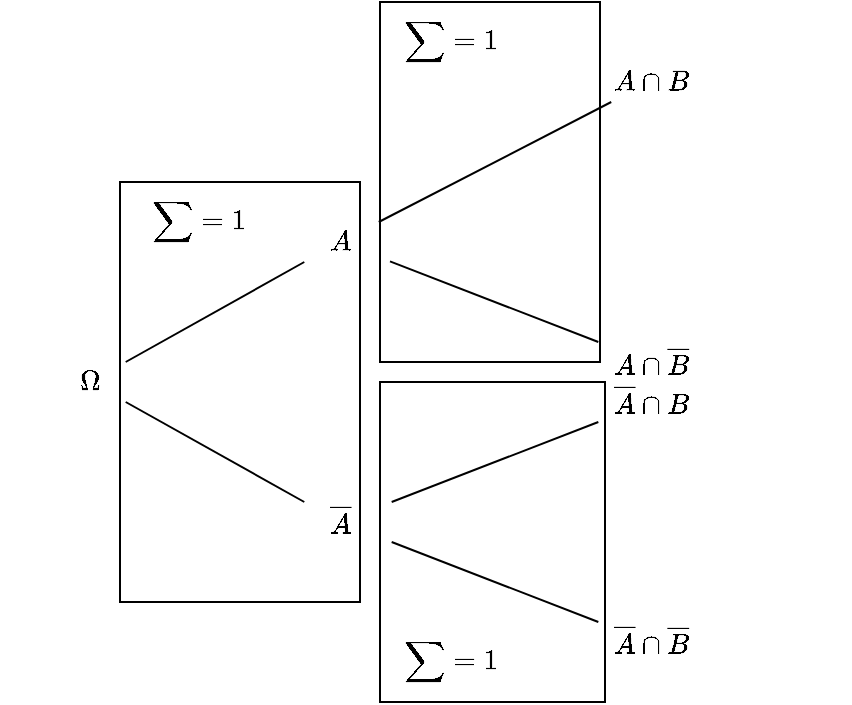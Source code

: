 <mxfile version="14.1.8" type="device"><diagram id="26C-0r30iPGCOq72jHB2" name="Page-1"><mxGraphModel dx="749" dy="535" grid="1" gridSize="10" guides="1" tooltips="1" connect="1" arrows="1" fold="1" page="1" pageScale="1" pageWidth="827" pageHeight="1169" math="1" shadow="0"><root><mxCell id="0"/><mxCell id="1" parent="0"/><mxCell id="dtRXZN8I1QePHF_Sr7WB-2" value="$$\Omega$$" style="text;html=1;align=center;verticalAlign=middle;resizable=0;points=[];autosize=1;" vertex="1" parent="1"><mxGeometry x="360" y="250" width="90" height="20" as="geometry"/></mxCell><mxCell id="dtRXZN8I1QePHF_Sr7WB-3" value="$$A$$" style="text;html=1;align=center;verticalAlign=middle;resizable=0;points=[];autosize=1;" vertex="1" parent="1"><mxGeometry x="505" y="180" width="50" height="20" as="geometry"/></mxCell><mxCell id="dtRXZN8I1QePHF_Sr7WB-4" value="$$\overline{A}$$" style="text;html=1;align=center;verticalAlign=middle;resizable=0;points=[];autosize=1;" vertex="1" parent="1"><mxGeometry x="480" y="320" width="100" height="20" as="geometry"/></mxCell><mxCell id="dtRXZN8I1QePHF_Sr7WB-6" value="" style="endArrow=none;html=1;" edge="1" parent="1" source="dtRXZN8I1QePHF_Sr7WB-2" target="dtRXZN8I1QePHF_Sr7WB-3"><mxGeometry width="50" height="50" relative="1" as="geometry"><mxPoint x="430" y="250" as="sourcePoint"/><mxPoint x="479" y="230" as="targetPoint"/></mxGeometry></mxCell><mxCell id="dtRXZN8I1QePHF_Sr7WB-7" value="" style="endArrow=none;html=1;" edge="1" parent="1" source="dtRXZN8I1QePHF_Sr7WB-2" target="dtRXZN8I1QePHF_Sr7WB-4"><mxGeometry width="50" height="50" relative="1" as="geometry"><mxPoint x="420" y="273" as="sourcePoint"/><mxPoint x="488.6" y="249.48" as="targetPoint"/></mxGeometry></mxCell><mxCell id="dtRXZN8I1QePHF_Sr7WB-8" value="$$A \cap B$$" style="text;html=1;align=center;verticalAlign=middle;resizable=0;points=[];autosize=1;" vertex="1" parent="1"><mxGeometry x="640" y="100" width="90" height="20" as="geometry"/></mxCell><mxCell id="dtRXZN8I1QePHF_Sr7WB-9" value="$$A \cap \overline{B}$$" style="text;html=1;align=center;verticalAlign=middle;resizable=0;points=[];autosize=1;" vertex="1" parent="1"><mxGeometry x="615" y="240" width="140" height="20" as="geometry"/></mxCell><mxCell id="dtRXZN8I1QePHF_Sr7WB-10" value="$$\overline{A} \cap {B}$$" style="text;html=1;align=center;verticalAlign=middle;resizable=0;points=[];autosize=1;" vertex="1" parent="1"><mxGeometry x="610" y="260" width="150" height="20" as="geometry"/></mxCell><mxCell id="dtRXZN8I1QePHF_Sr7WB-11" value="$$\overline{A} \cap \overline{B}$$" style="text;html=1;align=center;verticalAlign=middle;resizable=0;points=[];autosize=1;" vertex="1" parent="1"><mxGeometry x="585" y="380" width="200" height="20" as="geometry"/></mxCell><mxCell id="dtRXZN8I1QePHF_Sr7WB-12" value="" style="endArrow=none;html=1;" edge="1" parent="1" source="dtRXZN8I1QePHF_Sr7WB-3" target="dtRXZN8I1QePHF_Sr7WB-8"><mxGeometry width="50" height="50" relative="1" as="geometry"><mxPoint x="410" y="320" as="sourcePoint"/><mxPoint x="460" y="270" as="targetPoint"/></mxGeometry></mxCell><mxCell id="dtRXZN8I1QePHF_Sr7WB-13" value="" style="endArrow=none;html=1;labelBorderColor=none;labelBackgroundColor=#ffffff;" edge="1" parent="1" source="dtRXZN8I1QePHF_Sr7WB-3" target="dtRXZN8I1QePHF_Sr7WB-9"><mxGeometry width="50" height="50" relative="1" as="geometry"><mxPoint x="410" y="320" as="sourcePoint"/><mxPoint x="460" y="270" as="targetPoint"/></mxGeometry></mxCell><mxCell id="dtRXZN8I1QePHF_Sr7WB-14" value="" style="endArrow=none;html=1;" edge="1" parent="1" source="dtRXZN8I1QePHF_Sr7WB-10" target="dtRXZN8I1QePHF_Sr7WB-4"><mxGeometry width="50" height="50" relative="1" as="geometry"><mxPoint x="565" y="206.452" as="sourcePoint"/><mxPoint x="656.25" y="230" as="targetPoint"/></mxGeometry></mxCell><mxCell id="dtRXZN8I1QePHF_Sr7WB-15" value="" style="endArrow=none;html=1;" edge="1" parent="1" source="dtRXZN8I1QePHF_Sr7WB-4" target="dtRXZN8I1QePHF_Sr7WB-11"><mxGeometry width="50" height="50" relative="1" as="geometry"><mxPoint x="575" y="216.452" as="sourcePoint"/><mxPoint x="666.25" y="240" as="targetPoint"/></mxGeometry></mxCell><mxCell id="dtRXZN8I1QePHF_Sr7WB-19" value="" style="rounded=0;whiteSpace=wrap;html=1;glass=0;fillColor=none;" vertex="1" parent="1"><mxGeometry x="420" y="160" width="120" height="210" as="geometry"/></mxCell><mxCell id="dtRXZN8I1QePHF_Sr7WB-20" value="$$\sum = 1$$" style="text;html=1;align=center;verticalAlign=middle;resizable=0;points=[];autosize=1;" vertex="1" parent="1"><mxGeometry x="414" y="170" width="90" height="20" as="geometry"/></mxCell><mxCell id="dtRXZN8I1QePHF_Sr7WB-21" value="" style="rounded=0;whiteSpace=wrap;html=1;glass=0;fillColor=none;" vertex="1" parent="1"><mxGeometry x="550" y="70" width="110" height="180" as="geometry"/></mxCell><mxCell id="dtRXZN8I1QePHF_Sr7WB-22" value="" style="rounded=0;whiteSpace=wrap;html=1;glass=0;fillColor=none;" vertex="1" parent="1"><mxGeometry x="550" y="260" width="112.5" height="160" as="geometry"/></mxCell><mxCell id="dtRXZN8I1QePHF_Sr7WB-23" style="edgeStyle=orthogonalEdgeStyle;rounded=0;orthogonalLoop=1;jettySize=auto;html=1;exitX=0.5;exitY=1;exitDx=0;exitDy=0;labelBackgroundColor=#ffffff;" edge="1" parent="1" source="dtRXZN8I1QePHF_Sr7WB-21" target="dtRXZN8I1QePHF_Sr7WB-21"><mxGeometry relative="1" as="geometry"/></mxCell><mxCell id="dtRXZN8I1QePHF_Sr7WB-26" value="$$\sum = 1$$" style="text;html=1;align=center;verticalAlign=middle;resizable=0;points=[];autosize=1;" vertex="1" parent="1"><mxGeometry x="540" y="80" width="90" height="20" as="geometry"/></mxCell><mxCell id="dtRXZN8I1QePHF_Sr7WB-27" value="$$\sum = 1$$" style="text;html=1;align=center;verticalAlign=middle;resizable=0;points=[];autosize=1;" vertex="1" parent="1"><mxGeometry x="540" y="390" width="90" height="20" as="geometry"/></mxCell></root></mxGraphModel></diagram></mxfile>